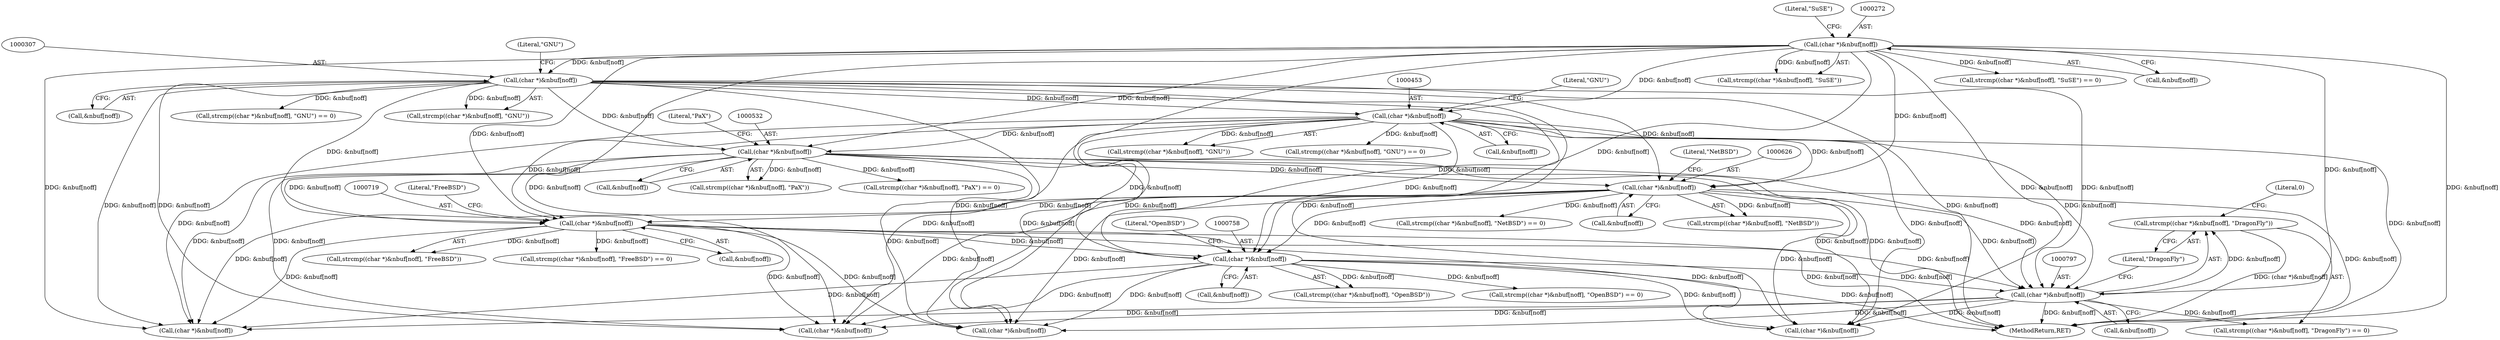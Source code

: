 digraph "0_file_ce90e05774dd77d86cfc8dfa6da57b32816841c4_2@API" {
"1000795" [label="(Call,strcmp((char *)&nbuf[noff], \"DragonFly\"))"];
"1000796" [label="(Call,(char *)&nbuf[noff])"];
"1000531" [label="(Call,(char *)&nbuf[noff])"];
"1000271" [label="(Call,(char *)&nbuf[noff])"];
"1000306" [label="(Call,(char *)&nbuf[noff])"];
"1000452" [label="(Call,(char *)&nbuf[noff])"];
"1000625" [label="(Call,(char *)&nbuf[noff])"];
"1000757" [label="(Call,(char *)&nbuf[noff])"];
"1000718" [label="(Call,(char *)&nbuf[noff])"];
"1000271" [label="(Call,(char *)&nbuf[noff])"];
"1000759" [label="(Call,&nbuf[noff])"];
"1000631" [label="(Literal,\"NetBSD\")"];
"1000720" [label="(Call,&nbuf[noff])"];
"1000452" [label="(Call,(char *)&nbuf[noff])"];
"1000798" [label="(Call,&nbuf[noff])"];
"1000803" [label="(Literal,0)"];
"1000454" [label="(Call,&nbuf[noff])"];
"1000533" [label="(Call,&nbuf[noff])"];
"1000451" [label="(Call,strcmp((char *)&nbuf[noff], \"GNU\"))"];
"1000277" [label="(Literal,\"SuSE\")"];
"1000756" [label="(Call,strcmp((char *)&nbuf[noff], \"OpenBSD\"))"];
"1000718" [label="(Call,(char *)&nbuf[noff])"];
"1000530" [label="(Call,strcmp((char *)&nbuf[noff], \"PaX\"))"];
"1000888" [label="(Call,(char *)&nbuf[noff])"];
"1000537" [label="(Literal,\"PaX\")"];
"1000450" [label="(Call,strcmp((char *)&nbuf[noff], \"GNU\") == 0)"];
"1000304" [label="(Call,strcmp((char *)&nbuf[noff], \"GNU\") == 0)"];
"1000270" [label="(Call,strcmp((char *)&nbuf[noff], \"SuSE\"))"];
"1000312" [label="(Literal,\"GNU\")"];
"1000873" [label="(Call,(char *)&nbuf[noff])"];
"1000624" [label="(Call,strcmp((char *)&nbuf[noff], \"NetBSD\"))"];
"1000627" [label="(Call,&nbuf[noff])"];
"1000763" [label="(Literal,\"OpenBSD\")"];
"1000907" [label="(Call,(char *)&nbuf[noff])"];
"1000623" [label="(Call,strcmp((char *)&nbuf[noff], \"NetBSD\") == 0)"];
"1000755" [label="(Call,strcmp((char *)&nbuf[noff], \"OpenBSD\") == 0)"];
"1000625" [label="(Call,(char *)&nbuf[noff])"];
"1000717" [label="(Call,strcmp((char *)&nbuf[noff], \"FreeBSD\"))"];
"1000531" [label="(Call,(char *)&nbuf[noff])"];
"1000796" [label="(Call,(char *)&nbuf[noff])"];
"1000926" [label="(Call,(char *)&nbuf[noff])"];
"1000795" [label="(Call,strcmp((char *)&nbuf[noff], \"DragonFly\"))"];
"1000802" [label="(Literal,\"DragonFly\")"];
"1000757" [label="(Call,(char *)&nbuf[noff])"];
"1000269" [label="(Call,strcmp((char *)&nbuf[noff], \"SuSE\") == 0)"];
"1000306" [label="(Call,(char *)&nbuf[noff])"];
"1000529" [label="(Call,strcmp((char *)&nbuf[noff], \"PaX\") == 0)"];
"1000724" [label="(Literal,\"FreeBSD\")"];
"1000305" [label="(Call,strcmp((char *)&nbuf[noff], \"GNU\"))"];
"1000308" [label="(Call,&nbuf[noff])"];
"1000273" [label="(Call,&nbuf[noff])"];
"1000716" [label="(Call,strcmp((char *)&nbuf[noff], \"FreeBSD\") == 0)"];
"1000794" [label="(Call,strcmp((char *)&nbuf[noff], \"DragonFly\") == 0)"];
"1001244" [label="(MethodReturn,RET)"];
"1000458" [label="(Literal,\"GNU\")"];
"1000795" -> "1000794"  [label="AST: "];
"1000795" -> "1000802"  [label="CFG: "];
"1000796" -> "1000795"  [label="AST: "];
"1000802" -> "1000795"  [label="AST: "];
"1000803" -> "1000795"  [label="CFG: "];
"1000795" -> "1001244"  [label="DDG: (char *)&nbuf[noff]"];
"1000796" -> "1000795"  [label="DDG: &nbuf[noff]"];
"1000796" -> "1000798"  [label="CFG: "];
"1000797" -> "1000796"  [label="AST: "];
"1000798" -> "1000796"  [label="AST: "];
"1000802" -> "1000796"  [label="CFG: "];
"1000796" -> "1001244"  [label="DDG: &nbuf[noff]"];
"1000796" -> "1000794"  [label="DDG: &nbuf[noff]"];
"1000531" -> "1000796"  [label="DDG: &nbuf[noff]"];
"1000625" -> "1000796"  [label="DDG: &nbuf[noff]"];
"1000757" -> "1000796"  [label="DDG: &nbuf[noff]"];
"1000718" -> "1000796"  [label="DDG: &nbuf[noff]"];
"1000271" -> "1000796"  [label="DDG: &nbuf[noff]"];
"1000306" -> "1000796"  [label="DDG: &nbuf[noff]"];
"1000452" -> "1000796"  [label="DDG: &nbuf[noff]"];
"1000796" -> "1000873"  [label="DDG: &nbuf[noff]"];
"1000796" -> "1000888"  [label="DDG: &nbuf[noff]"];
"1000796" -> "1000907"  [label="DDG: &nbuf[noff]"];
"1000796" -> "1000926"  [label="DDG: &nbuf[noff]"];
"1000531" -> "1000530"  [label="AST: "];
"1000531" -> "1000533"  [label="CFG: "];
"1000532" -> "1000531"  [label="AST: "];
"1000533" -> "1000531"  [label="AST: "];
"1000537" -> "1000531"  [label="CFG: "];
"1000531" -> "1001244"  [label="DDG: &nbuf[noff]"];
"1000531" -> "1000529"  [label="DDG: &nbuf[noff]"];
"1000531" -> "1000530"  [label="DDG: &nbuf[noff]"];
"1000271" -> "1000531"  [label="DDG: &nbuf[noff]"];
"1000306" -> "1000531"  [label="DDG: &nbuf[noff]"];
"1000452" -> "1000531"  [label="DDG: &nbuf[noff]"];
"1000531" -> "1000625"  [label="DDG: &nbuf[noff]"];
"1000531" -> "1000718"  [label="DDG: &nbuf[noff]"];
"1000531" -> "1000757"  [label="DDG: &nbuf[noff]"];
"1000531" -> "1000873"  [label="DDG: &nbuf[noff]"];
"1000531" -> "1000888"  [label="DDG: &nbuf[noff]"];
"1000531" -> "1000907"  [label="DDG: &nbuf[noff]"];
"1000531" -> "1000926"  [label="DDG: &nbuf[noff]"];
"1000271" -> "1000270"  [label="AST: "];
"1000271" -> "1000273"  [label="CFG: "];
"1000272" -> "1000271"  [label="AST: "];
"1000273" -> "1000271"  [label="AST: "];
"1000277" -> "1000271"  [label="CFG: "];
"1000271" -> "1001244"  [label="DDG: &nbuf[noff]"];
"1000271" -> "1000269"  [label="DDG: &nbuf[noff]"];
"1000271" -> "1000270"  [label="DDG: &nbuf[noff]"];
"1000271" -> "1000306"  [label="DDG: &nbuf[noff]"];
"1000271" -> "1000452"  [label="DDG: &nbuf[noff]"];
"1000271" -> "1000625"  [label="DDG: &nbuf[noff]"];
"1000271" -> "1000718"  [label="DDG: &nbuf[noff]"];
"1000271" -> "1000757"  [label="DDG: &nbuf[noff]"];
"1000271" -> "1000873"  [label="DDG: &nbuf[noff]"];
"1000271" -> "1000888"  [label="DDG: &nbuf[noff]"];
"1000271" -> "1000907"  [label="DDG: &nbuf[noff]"];
"1000271" -> "1000926"  [label="DDG: &nbuf[noff]"];
"1000306" -> "1000305"  [label="AST: "];
"1000306" -> "1000308"  [label="CFG: "];
"1000307" -> "1000306"  [label="AST: "];
"1000308" -> "1000306"  [label="AST: "];
"1000312" -> "1000306"  [label="CFG: "];
"1000306" -> "1001244"  [label="DDG: &nbuf[noff]"];
"1000306" -> "1000304"  [label="DDG: &nbuf[noff]"];
"1000306" -> "1000305"  [label="DDG: &nbuf[noff]"];
"1000306" -> "1000452"  [label="DDG: &nbuf[noff]"];
"1000306" -> "1000625"  [label="DDG: &nbuf[noff]"];
"1000306" -> "1000718"  [label="DDG: &nbuf[noff]"];
"1000306" -> "1000757"  [label="DDG: &nbuf[noff]"];
"1000306" -> "1000873"  [label="DDG: &nbuf[noff]"];
"1000306" -> "1000888"  [label="DDG: &nbuf[noff]"];
"1000306" -> "1000907"  [label="DDG: &nbuf[noff]"];
"1000306" -> "1000926"  [label="DDG: &nbuf[noff]"];
"1000452" -> "1000451"  [label="AST: "];
"1000452" -> "1000454"  [label="CFG: "];
"1000453" -> "1000452"  [label="AST: "];
"1000454" -> "1000452"  [label="AST: "];
"1000458" -> "1000452"  [label="CFG: "];
"1000452" -> "1001244"  [label="DDG: &nbuf[noff]"];
"1000452" -> "1000450"  [label="DDG: &nbuf[noff]"];
"1000452" -> "1000451"  [label="DDG: &nbuf[noff]"];
"1000452" -> "1000625"  [label="DDG: &nbuf[noff]"];
"1000452" -> "1000718"  [label="DDG: &nbuf[noff]"];
"1000452" -> "1000757"  [label="DDG: &nbuf[noff]"];
"1000452" -> "1000873"  [label="DDG: &nbuf[noff]"];
"1000452" -> "1000888"  [label="DDG: &nbuf[noff]"];
"1000452" -> "1000907"  [label="DDG: &nbuf[noff]"];
"1000452" -> "1000926"  [label="DDG: &nbuf[noff]"];
"1000625" -> "1000624"  [label="AST: "];
"1000625" -> "1000627"  [label="CFG: "];
"1000626" -> "1000625"  [label="AST: "];
"1000627" -> "1000625"  [label="AST: "];
"1000631" -> "1000625"  [label="CFG: "];
"1000625" -> "1001244"  [label="DDG: &nbuf[noff]"];
"1000625" -> "1000623"  [label="DDG: &nbuf[noff]"];
"1000625" -> "1000624"  [label="DDG: &nbuf[noff]"];
"1000625" -> "1000718"  [label="DDG: &nbuf[noff]"];
"1000625" -> "1000757"  [label="DDG: &nbuf[noff]"];
"1000625" -> "1000873"  [label="DDG: &nbuf[noff]"];
"1000625" -> "1000888"  [label="DDG: &nbuf[noff]"];
"1000625" -> "1000907"  [label="DDG: &nbuf[noff]"];
"1000625" -> "1000926"  [label="DDG: &nbuf[noff]"];
"1000757" -> "1000756"  [label="AST: "];
"1000757" -> "1000759"  [label="CFG: "];
"1000758" -> "1000757"  [label="AST: "];
"1000759" -> "1000757"  [label="AST: "];
"1000763" -> "1000757"  [label="CFG: "];
"1000757" -> "1001244"  [label="DDG: &nbuf[noff]"];
"1000757" -> "1000755"  [label="DDG: &nbuf[noff]"];
"1000757" -> "1000756"  [label="DDG: &nbuf[noff]"];
"1000718" -> "1000757"  [label="DDG: &nbuf[noff]"];
"1000757" -> "1000873"  [label="DDG: &nbuf[noff]"];
"1000757" -> "1000888"  [label="DDG: &nbuf[noff]"];
"1000757" -> "1000907"  [label="DDG: &nbuf[noff]"];
"1000757" -> "1000926"  [label="DDG: &nbuf[noff]"];
"1000718" -> "1000717"  [label="AST: "];
"1000718" -> "1000720"  [label="CFG: "];
"1000719" -> "1000718"  [label="AST: "];
"1000720" -> "1000718"  [label="AST: "];
"1000724" -> "1000718"  [label="CFG: "];
"1000718" -> "1001244"  [label="DDG: &nbuf[noff]"];
"1000718" -> "1000716"  [label="DDG: &nbuf[noff]"];
"1000718" -> "1000717"  [label="DDG: &nbuf[noff]"];
"1000718" -> "1000873"  [label="DDG: &nbuf[noff]"];
"1000718" -> "1000888"  [label="DDG: &nbuf[noff]"];
"1000718" -> "1000907"  [label="DDG: &nbuf[noff]"];
"1000718" -> "1000926"  [label="DDG: &nbuf[noff]"];
}
